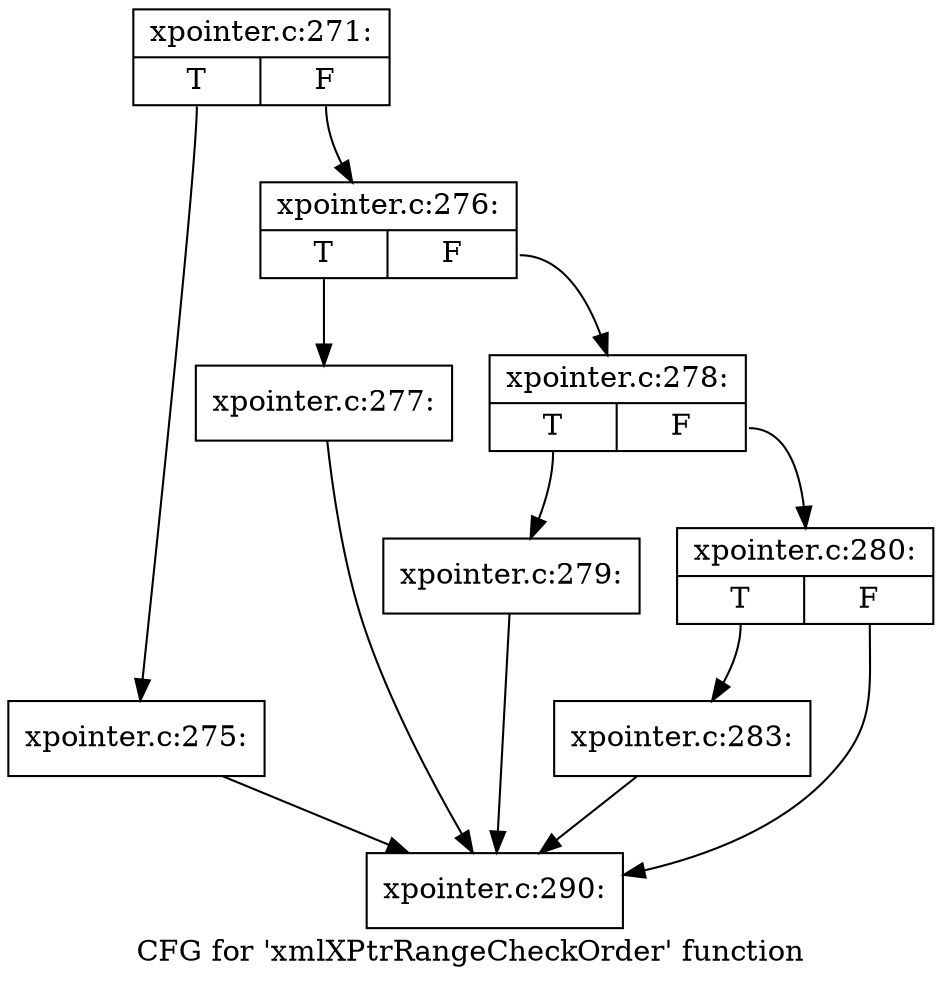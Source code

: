 digraph "CFG for 'xmlXPtrRangeCheckOrder' function" {
	label="CFG for 'xmlXPtrRangeCheckOrder' function";

	Node0x51c5950 [shape=record,label="{xpointer.c:271:|{<s0>T|<s1>F}}"];
	Node0x51c5950:s0 -> Node0x51c7730;
	Node0x51c5950:s1 -> Node0x51c7780;
	Node0x51c7730 [shape=record,label="{xpointer.c:275:}"];
	Node0x51c7730 -> Node0x51c96f0;
	Node0x51c7780 [shape=record,label="{xpointer.c:276:|{<s0>T|<s1>F}}"];
	Node0x51c7780:s0 -> Node0x51c83c0;
	Node0x51c7780:s1 -> Node0x51c8410;
	Node0x51c83c0 [shape=record,label="{xpointer.c:277:}"];
	Node0x51c83c0 -> Node0x51c96f0;
	Node0x51c8410 [shape=record,label="{xpointer.c:278:|{<s0>T|<s1>F}}"];
	Node0x51c8410:s0 -> Node0x51c88f0;
	Node0x51c8410:s1 -> Node0x51c8940;
	Node0x51c88f0 [shape=record,label="{xpointer.c:279:}"];
	Node0x51c88f0 -> Node0x51c96f0;
	Node0x51c8940 [shape=record,label="{xpointer.c:280:|{<s0>T|<s1>F}}"];
	Node0x51c8940:s0 -> Node0x507faa0;
	Node0x51c8940:s1 -> Node0x51c96f0;
	Node0x507faa0 [shape=record,label="{xpointer.c:283:}"];
	Node0x507faa0 -> Node0x51c96f0;
	Node0x51c96f0 [shape=record,label="{xpointer.c:290:}"];
}
